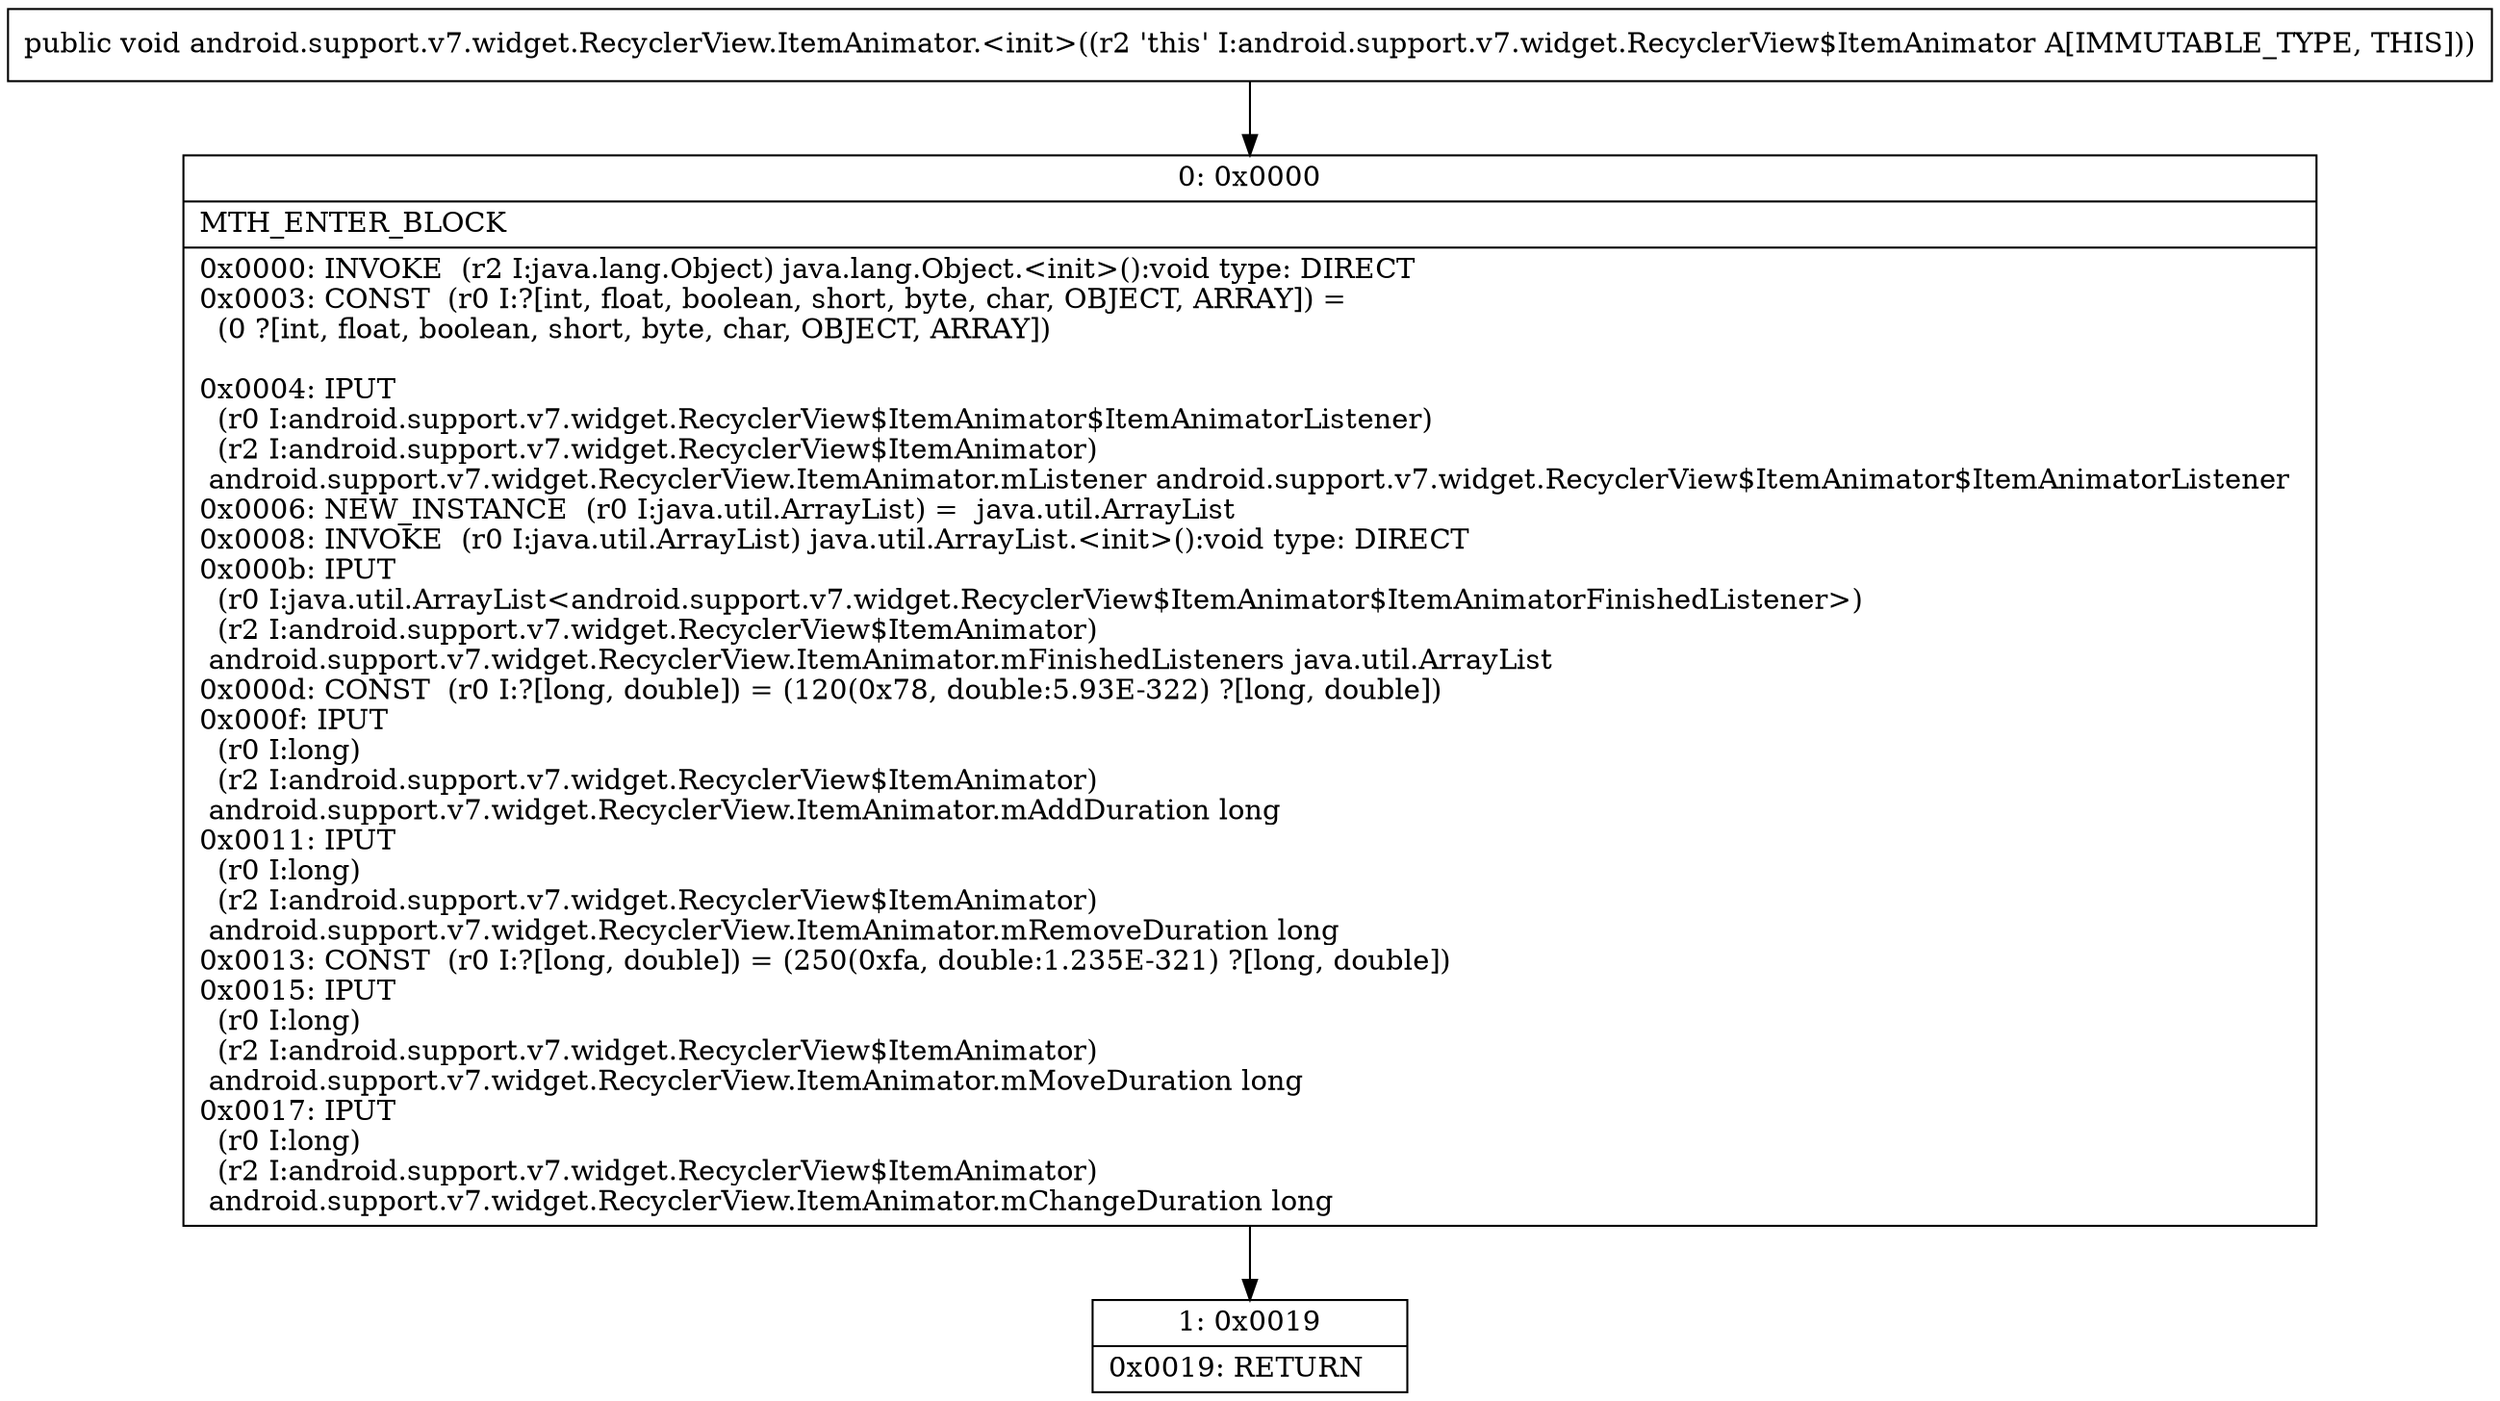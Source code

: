 digraph "CFG forandroid.support.v7.widget.RecyclerView.ItemAnimator.\<init\>()V" {
Node_0 [shape=record,label="{0\:\ 0x0000|MTH_ENTER_BLOCK\l|0x0000: INVOKE  (r2 I:java.lang.Object) java.lang.Object.\<init\>():void type: DIRECT \l0x0003: CONST  (r0 I:?[int, float, boolean, short, byte, char, OBJECT, ARRAY]) = \l  (0 ?[int, float, boolean, short, byte, char, OBJECT, ARRAY])\l \l0x0004: IPUT  \l  (r0 I:android.support.v7.widget.RecyclerView$ItemAnimator$ItemAnimatorListener)\l  (r2 I:android.support.v7.widget.RecyclerView$ItemAnimator)\l android.support.v7.widget.RecyclerView.ItemAnimator.mListener android.support.v7.widget.RecyclerView$ItemAnimator$ItemAnimatorListener \l0x0006: NEW_INSTANCE  (r0 I:java.util.ArrayList) =  java.util.ArrayList \l0x0008: INVOKE  (r0 I:java.util.ArrayList) java.util.ArrayList.\<init\>():void type: DIRECT \l0x000b: IPUT  \l  (r0 I:java.util.ArrayList\<android.support.v7.widget.RecyclerView$ItemAnimator$ItemAnimatorFinishedListener\>)\l  (r2 I:android.support.v7.widget.RecyclerView$ItemAnimator)\l android.support.v7.widget.RecyclerView.ItemAnimator.mFinishedListeners java.util.ArrayList \l0x000d: CONST  (r0 I:?[long, double]) = (120(0x78, double:5.93E\-322) ?[long, double]) \l0x000f: IPUT  \l  (r0 I:long)\l  (r2 I:android.support.v7.widget.RecyclerView$ItemAnimator)\l android.support.v7.widget.RecyclerView.ItemAnimator.mAddDuration long \l0x0011: IPUT  \l  (r0 I:long)\l  (r2 I:android.support.v7.widget.RecyclerView$ItemAnimator)\l android.support.v7.widget.RecyclerView.ItemAnimator.mRemoveDuration long \l0x0013: CONST  (r0 I:?[long, double]) = (250(0xfa, double:1.235E\-321) ?[long, double]) \l0x0015: IPUT  \l  (r0 I:long)\l  (r2 I:android.support.v7.widget.RecyclerView$ItemAnimator)\l android.support.v7.widget.RecyclerView.ItemAnimator.mMoveDuration long \l0x0017: IPUT  \l  (r0 I:long)\l  (r2 I:android.support.v7.widget.RecyclerView$ItemAnimator)\l android.support.v7.widget.RecyclerView.ItemAnimator.mChangeDuration long \l}"];
Node_1 [shape=record,label="{1\:\ 0x0019|0x0019: RETURN   \l}"];
MethodNode[shape=record,label="{public void android.support.v7.widget.RecyclerView.ItemAnimator.\<init\>((r2 'this' I:android.support.v7.widget.RecyclerView$ItemAnimator A[IMMUTABLE_TYPE, THIS])) }"];
MethodNode -> Node_0;
Node_0 -> Node_1;
}

